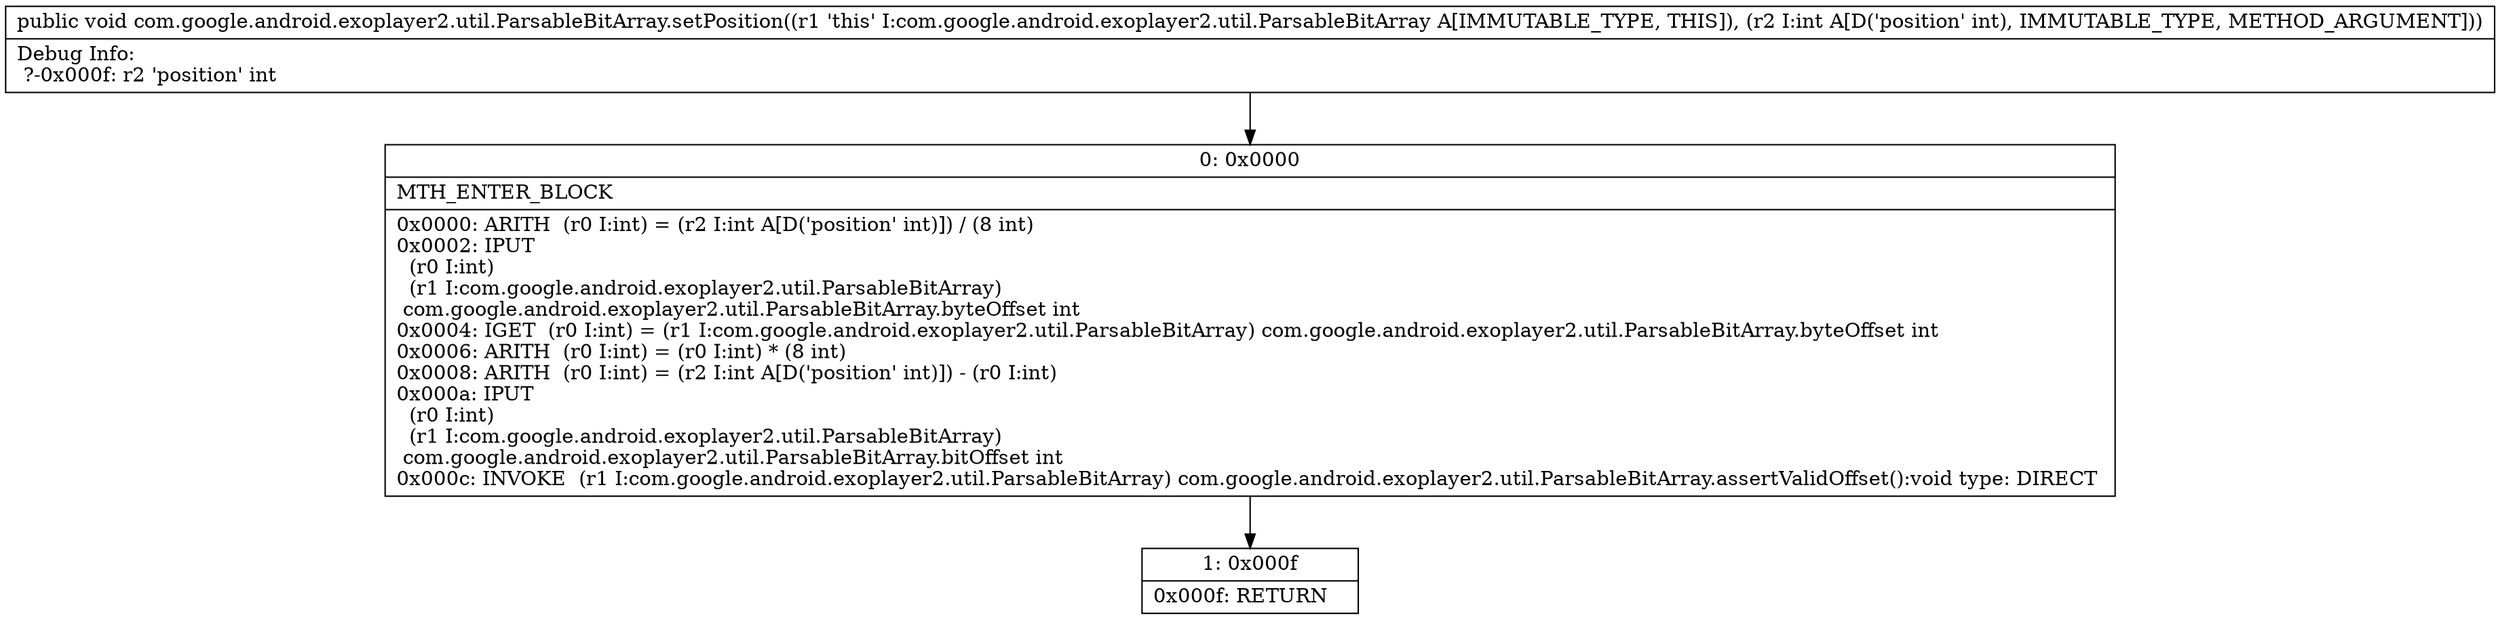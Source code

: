 digraph "CFG forcom.google.android.exoplayer2.util.ParsableBitArray.setPosition(I)V" {
Node_0 [shape=record,label="{0\:\ 0x0000|MTH_ENTER_BLOCK\l|0x0000: ARITH  (r0 I:int) = (r2 I:int A[D('position' int)]) \/ (8 int) \l0x0002: IPUT  \l  (r0 I:int)\l  (r1 I:com.google.android.exoplayer2.util.ParsableBitArray)\l com.google.android.exoplayer2.util.ParsableBitArray.byteOffset int \l0x0004: IGET  (r0 I:int) = (r1 I:com.google.android.exoplayer2.util.ParsableBitArray) com.google.android.exoplayer2.util.ParsableBitArray.byteOffset int \l0x0006: ARITH  (r0 I:int) = (r0 I:int) * (8 int) \l0x0008: ARITH  (r0 I:int) = (r2 I:int A[D('position' int)]) \- (r0 I:int) \l0x000a: IPUT  \l  (r0 I:int)\l  (r1 I:com.google.android.exoplayer2.util.ParsableBitArray)\l com.google.android.exoplayer2.util.ParsableBitArray.bitOffset int \l0x000c: INVOKE  (r1 I:com.google.android.exoplayer2.util.ParsableBitArray) com.google.android.exoplayer2.util.ParsableBitArray.assertValidOffset():void type: DIRECT \l}"];
Node_1 [shape=record,label="{1\:\ 0x000f|0x000f: RETURN   \l}"];
MethodNode[shape=record,label="{public void com.google.android.exoplayer2.util.ParsableBitArray.setPosition((r1 'this' I:com.google.android.exoplayer2.util.ParsableBitArray A[IMMUTABLE_TYPE, THIS]), (r2 I:int A[D('position' int), IMMUTABLE_TYPE, METHOD_ARGUMENT]))  | Debug Info:\l  ?\-0x000f: r2 'position' int\l}"];
MethodNode -> Node_0;
Node_0 -> Node_1;
}

